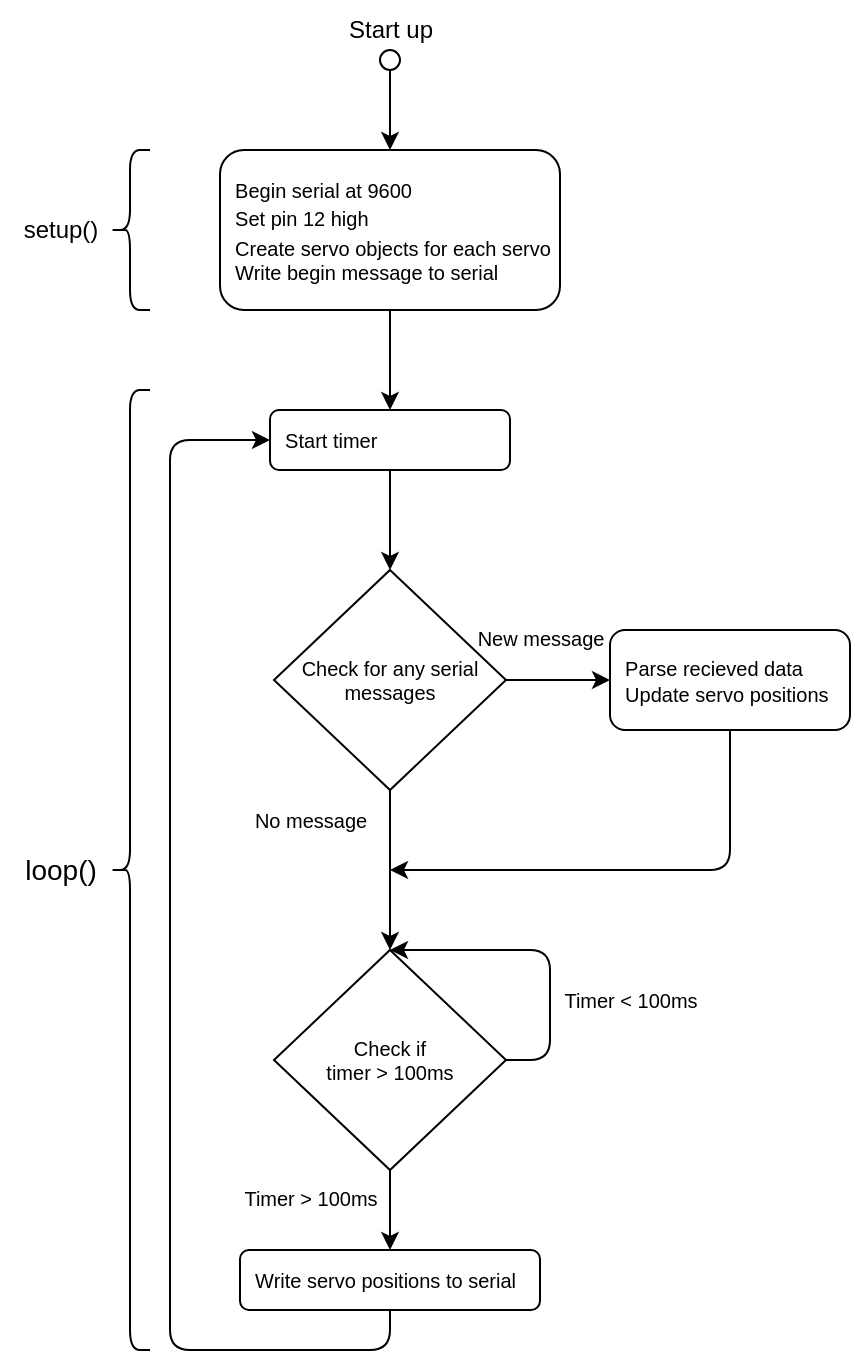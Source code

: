 <mxfile>
    <diagram id="b-TYYrKdkKk9UtsF-GkV" name="Page-1">
        <mxGraphModel dx="1105" dy="595" grid="1" gridSize="10" guides="1" tooltips="1" connect="1" arrows="1" fold="1" page="1" pageScale="1" pageWidth="827" pageHeight="1169" math="0" shadow="0">
            <root>
                <mxCell id="0"/>
                <mxCell id="1" parent="0"/>
                <mxCell id="2" value="&lt;span style=&quot;background-color: initial; font-size: 10px;&quot;&gt;&amp;nbsp; Begin serial at 9600&lt;/span&gt;&lt;br&gt;&lt;span style=&quot;background-color: initial; font-size: 10px;&quot;&gt;&amp;nbsp; Set pin 12 high&lt;/span&gt;&lt;br&gt;&lt;span style=&quot;background-color: initial; font-size: 10px;&quot;&gt;&amp;nbsp; Create servo objects for each servo&lt;/span&gt;&lt;br&gt;&lt;div style=&quot;font-size: 10px; line-height: 120%;&quot;&gt;&lt;span style=&quot;background-color: initial;&quot;&gt;&lt;div style=&quot;&quot;&gt;&lt;span style=&quot;background-color: initial;&quot;&gt;&amp;nbsp; Write begin message to serial&lt;/span&gt;&lt;/div&gt;&lt;/span&gt;&lt;/div&gt;" style="rounded=1;whiteSpace=wrap;html=1;align=left;" vertex="1" parent="1">
                    <mxGeometry x="335" y="160" width="170" height="80" as="geometry"/>
                </mxCell>
                <mxCell id="3" value="" style="endArrow=classic;html=1;entryX=0.5;entryY=0;entryDx=0;entryDy=0;startArrow=none;" edge="1" parent="1" source="4" target="2">
                    <mxGeometry width="50" height="50" relative="1" as="geometry">
                        <mxPoint x="400" y="120" as="sourcePoint"/>
                        <mxPoint x="380" y="80" as="targetPoint"/>
                    </mxGeometry>
                </mxCell>
                <mxCell id="5" value="" style="endArrow=none;html=1;entryX=0.5;entryY=0;entryDx=0;entryDy=0;" edge="1" parent="1" target="4">
                    <mxGeometry width="50" height="50" relative="1" as="geometry">
                        <mxPoint x="420" y="120" as="sourcePoint"/>
                        <mxPoint x="420" y="160" as="targetPoint"/>
                    </mxGeometry>
                </mxCell>
                <mxCell id="4" value="" style="ellipse;whiteSpace=wrap;html=1;aspect=fixed;" vertex="1" parent="1">
                    <mxGeometry x="415" y="110" width="10" height="10" as="geometry"/>
                </mxCell>
                <mxCell id="6" value="Start up" style="text;html=1;align=center;verticalAlign=middle;resizable=0;points=[];autosize=1;strokeColor=none;fillColor=none;" vertex="1" parent="1">
                    <mxGeometry x="385" y="85" width="70" height="30" as="geometry"/>
                </mxCell>
                <mxCell id="7" value="setup()" style="text;html=1;align=center;verticalAlign=middle;resizable=0;points=[];autosize=1;strokeColor=none;fillColor=none;" vertex="1" parent="1">
                    <mxGeometry x="225" y="185" width="60" height="30" as="geometry"/>
                </mxCell>
                <mxCell id="9" value="&lt;div style=&quot;&quot;&gt;&lt;span style=&quot;font-size: 10px; background-color: initial;&quot;&gt;&amp;nbsp; Start timer&lt;/span&gt;&lt;/div&gt;" style="rounded=1;whiteSpace=wrap;html=1;align=left;" vertex="1" parent="1">
                    <mxGeometry x="360" y="290" width="120" height="30" as="geometry"/>
                </mxCell>
                <mxCell id="10" value="&lt;font style=&quot;font-size: 14px;&quot;&gt;loop()&lt;/font&gt;" style="text;html=1;align=center;verticalAlign=middle;resizable=0;points=[];autosize=1;strokeColor=none;fillColor=none;fontSize=10;" vertex="1" parent="1">
                    <mxGeometry x="225" y="505" width="60" height="30" as="geometry"/>
                </mxCell>
                <mxCell id="13" value="&lt;div style=&quot;&quot;&gt;&lt;span style=&quot;font-size: 10px; background-color: initial;&quot;&gt;&amp;nbsp; Parse recieved data&lt;/span&gt;&lt;/div&gt;&lt;font style=&quot;font-size: 10px;&quot;&gt;&lt;div style=&quot;&quot;&gt;&lt;span style=&quot;background-color: initial;&quot;&gt;&amp;nbsp; Update servo positions&lt;/span&gt;&lt;/div&gt;&lt;/font&gt;" style="rounded=1;whiteSpace=wrap;html=1;align=left;" vertex="1" parent="1">
                    <mxGeometry x="530" y="400" width="120" height="50" as="geometry"/>
                </mxCell>
                <mxCell id="14" value="Check for any serial messages" style="rhombus;whiteSpace=wrap;html=1;fontSize=10;" vertex="1" parent="1">
                    <mxGeometry x="362" y="370" width="116" height="110" as="geometry"/>
                </mxCell>
                <mxCell id="15" value="" style="endArrow=classic;html=1;fontSize=10;exitX=0.5;exitY=1;exitDx=0;exitDy=0;entryX=0.5;entryY=0;entryDx=0;entryDy=0;" edge="1" parent="1" source="9" target="14">
                    <mxGeometry width="50" height="50" relative="1" as="geometry">
                        <mxPoint x="530" y="460" as="sourcePoint"/>
                        <mxPoint x="580" y="410" as="targetPoint"/>
                    </mxGeometry>
                </mxCell>
                <mxCell id="16" value="" style="endArrow=classic;html=1;fontSize=10;exitX=1;exitY=0.5;exitDx=0;exitDy=0;entryX=0;entryY=0.5;entryDx=0;entryDy=0;" edge="1" parent="1" source="14" target="13">
                    <mxGeometry width="50" height="50" relative="1" as="geometry">
                        <mxPoint x="530" y="460" as="sourcePoint"/>
                        <mxPoint x="580" y="410" as="targetPoint"/>
                    </mxGeometry>
                </mxCell>
                <mxCell id="17" value="" style="endArrow=classic;html=1;fontSize=10;exitX=0.5;exitY=1;exitDx=0;exitDy=0;entryX=0.5;entryY=0;entryDx=0;entryDy=0;" edge="1" parent="1" source="14" target="20">
                    <mxGeometry width="50" height="50" relative="1" as="geometry">
                        <mxPoint x="430" y="350" as="sourcePoint"/>
                        <mxPoint x="420" y="520" as="targetPoint"/>
                    </mxGeometry>
                </mxCell>
                <mxCell id="18" value="New message" style="text;html=1;align=center;verticalAlign=middle;resizable=0;points=[];autosize=1;strokeColor=none;fillColor=none;fontSize=10;" vertex="1" parent="1">
                    <mxGeometry x="450" y="389" width="90" height="30" as="geometry"/>
                </mxCell>
                <mxCell id="19" value="No message" style="text;html=1;align=center;verticalAlign=middle;resizable=0;points=[];autosize=1;strokeColor=none;fillColor=none;fontSize=10;" vertex="1" parent="1">
                    <mxGeometry x="340" y="480" width="80" height="30" as="geometry"/>
                </mxCell>
                <mxCell id="20" value="Check if &lt;br&gt;timer &amp;gt; 100ms" style="rhombus;whiteSpace=wrap;html=1;fontSize=10;" vertex="1" parent="1">
                    <mxGeometry x="362" y="560" width="116" height="110" as="geometry"/>
                </mxCell>
                <mxCell id="21" value="" style="endArrow=classic;html=1;fontSize=10;exitX=0.5;exitY=1;exitDx=0;exitDy=0;" edge="1" parent="1" source="13">
                    <mxGeometry width="50" height="50" relative="1" as="geometry">
                        <mxPoint x="490" y="470" as="sourcePoint"/>
                        <mxPoint x="420" y="520" as="targetPoint"/>
                        <Array as="points">
                            <mxPoint x="590" y="520"/>
                        </Array>
                    </mxGeometry>
                </mxCell>
                <mxCell id="22" value="" style="endArrow=classic;html=1;fontSize=10;exitX=0.5;exitY=1;exitDx=0;exitDy=0;entryX=0.5;entryY=0;entryDx=0;entryDy=0;" edge="1" parent="1" source="2" target="9">
                    <mxGeometry width="50" height="50" relative="1" as="geometry">
                        <mxPoint x="500" y="310" as="sourcePoint"/>
                        <mxPoint x="550" y="260" as="targetPoint"/>
                    </mxGeometry>
                </mxCell>
                <mxCell id="24" value="" style="shape=curlyBracket;whiteSpace=wrap;html=1;rounded=1;labelPosition=left;verticalLabelPosition=middle;align=right;verticalAlign=middle;fontSize=29;" vertex="1" parent="1">
                    <mxGeometry x="280" y="160" width="20" height="80" as="geometry"/>
                </mxCell>
                <mxCell id="25" value="&lt;div style=&quot;&quot;&gt;&lt;span style=&quot;font-size: 10px; background-color: initial;&quot;&gt;&amp;nbsp; Write servo positions to serial&lt;/span&gt;&lt;/div&gt;" style="rounded=1;whiteSpace=wrap;html=1;align=left;" vertex="1" parent="1">
                    <mxGeometry x="345" y="710" width="150" height="30" as="geometry"/>
                </mxCell>
                <mxCell id="26" value="" style="endArrow=classic;html=1;fontSize=10;exitX=0.5;exitY=1;exitDx=0;exitDy=0;entryX=0.5;entryY=0;entryDx=0;entryDy=0;" edge="1" parent="1" source="20" target="25">
                    <mxGeometry width="50" height="50" relative="1" as="geometry">
                        <mxPoint x="430" y="490" as="sourcePoint"/>
                        <mxPoint x="430" y="570" as="targetPoint"/>
                    </mxGeometry>
                </mxCell>
                <mxCell id="27" value="&lt;font style=&quot;font-size: 10px;&quot;&gt;Timer &amp;gt; 100ms&lt;/font&gt;" style="text;html=1;align=center;verticalAlign=middle;resizable=0;points=[];autosize=1;strokeColor=none;fillColor=none;fontSize=29;" vertex="1" parent="1">
                    <mxGeometry x="335" y="653" width="90" height="50" as="geometry"/>
                </mxCell>
                <mxCell id="30" value="" style="endArrow=classic;html=1;fontSize=10;exitX=1;exitY=0.5;exitDx=0;exitDy=0;entryX=0.5;entryY=0;entryDx=0;entryDy=0;" edge="1" parent="1" source="20" target="20">
                    <mxGeometry width="50" height="50" relative="1" as="geometry">
                        <mxPoint x="410" y="600" as="sourcePoint"/>
                        <mxPoint x="460" y="550" as="targetPoint"/>
                        <Array as="points">
                            <mxPoint x="500" y="615"/>
                            <mxPoint x="500" y="560"/>
                            <mxPoint x="478" y="560"/>
                        </Array>
                    </mxGeometry>
                </mxCell>
                <mxCell id="31" value="Timer &amp;lt; 100ms" style="text;html=1;align=center;verticalAlign=middle;resizable=0;points=[];autosize=1;strokeColor=none;fillColor=none;fontSize=10;" vertex="1" parent="1">
                    <mxGeometry x="495" y="569.5" width="90" height="30" as="geometry"/>
                </mxCell>
                <mxCell id="32" value="" style="endArrow=classic;html=1;fontSize=10;exitX=0.5;exitY=1;exitDx=0;exitDy=0;entryX=0;entryY=0.5;entryDx=0;entryDy=0;" edge="1" parent="1" source="25" target="9">
                    <mxGeometry width="50" height="50" relative="1" as="geometry">
                        <mxPoint x="405" y="830" as="sourcePoint"/>
                        <mxPoint x="280" y="540" as="targetPoint"/>
                        <Array as="points">
                            <mxPoint x="420" y="760"/>
                            <mxPoint x="350" y="760"/>
                            <mxPoint x="310" y="760"/>
                            <mxPoint x="310" y="305"/>
                        </Array>
                    </mxGeometry>
                </mxCell>
                <mxCell id="33" value="" style="shape=curlyBracket;whiteSpace=wrap;html=1;rounded=1;labelPosition=left;verticalLabelPosition=middle;align=right;verticalAlign=middle;fontSize=10;" vertex="1" parent="1">
                    <mxGeometry x="280" y="280" width="20" height="480" as="geometry"/>
                </mxCell>
            </root>
        </mxGraphModel>
    </diagram>
</mxfile>